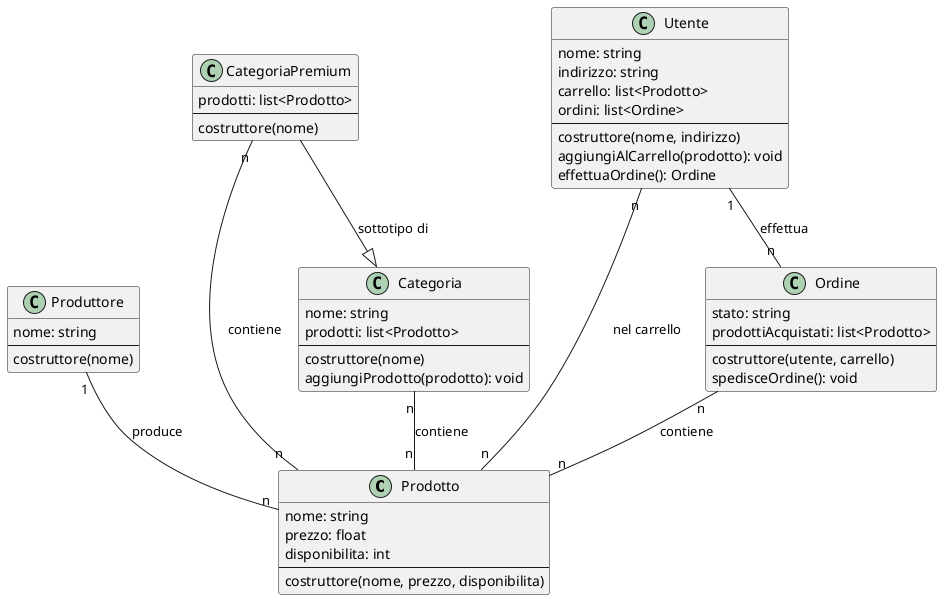 @startuml

class Prodotto {
   nome: string
   prezzo: float
   disponibilita: int
   ---
   costruttore(nome, prezzo, disponibilita)
}

class Produttore {
   nome: string
   ---
   costruttore(nome)
}

class Categoria {
   nome: string
   prodotti: list<Prodotto>
   ---
   costruttore(nome)
   aggiungiProdotto(prodotto): void
}

class CategoriaPremium {
   prodotti: list<Prodotto>
   ---
   costruttore(nome)
}

class Utente {
   nome: string
   indirizzo: string
   carrello: list<Prodotto>
   ordini: list<Ordine>
   ---
   costruttore(nome, indirizzo)
   aggiungiAlCarrello(prodotto): void
   effettuaOrdine(): Ordine
}

class Ordine {
   stato: string
   prodottiAcquistati: list<Prodotto>
   ---
   costruttore(utente, carrello)
   spedisceOrdine(): void
}

Categoria "n" -- "n" Prodotto: contiene
Produttore "1" -- "n" Prodotto: produce
CategoriaPremium --|> Categoria: sottotipo di
CategoriaPremium "n" -- "n" Prodotto: contiene
Utente "n" -- "n" Prodotto: nel carrello
Utente "1" -- "n" Ordine: effettua
Ordine "n" -- "n" Prodotto: contiene

@enduml
